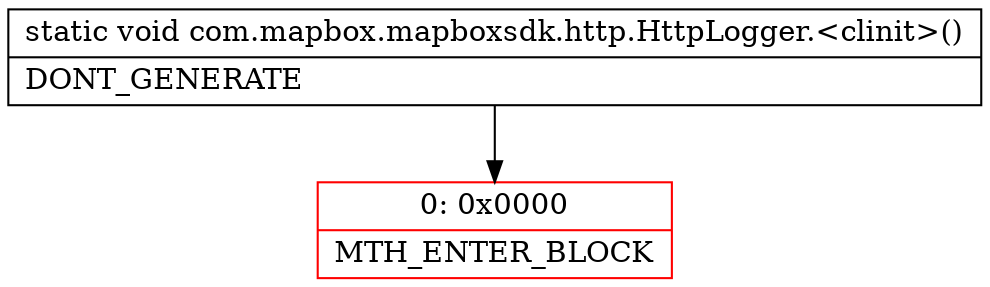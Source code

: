digraph "CFG forcom.mapbox.mapboxsdk.http.HttpLogger.\<clinit\>()V" {
subgraph cluster_Region_930398102 {
label = "R(0)";
node [shape=record,color=blue];
}
Node_0 [shape=record,color=red,label="{0\:\ 0x0000|MTH_ENTER_BLOCK\l}"];
MethodNode[shape=record,label="{static void com.mapbox.mapboxsdk.http.HttpLogger.\<clinit\>()  | DONT_GENERATE\l}"];
MethodNode -> Node_0;
}

